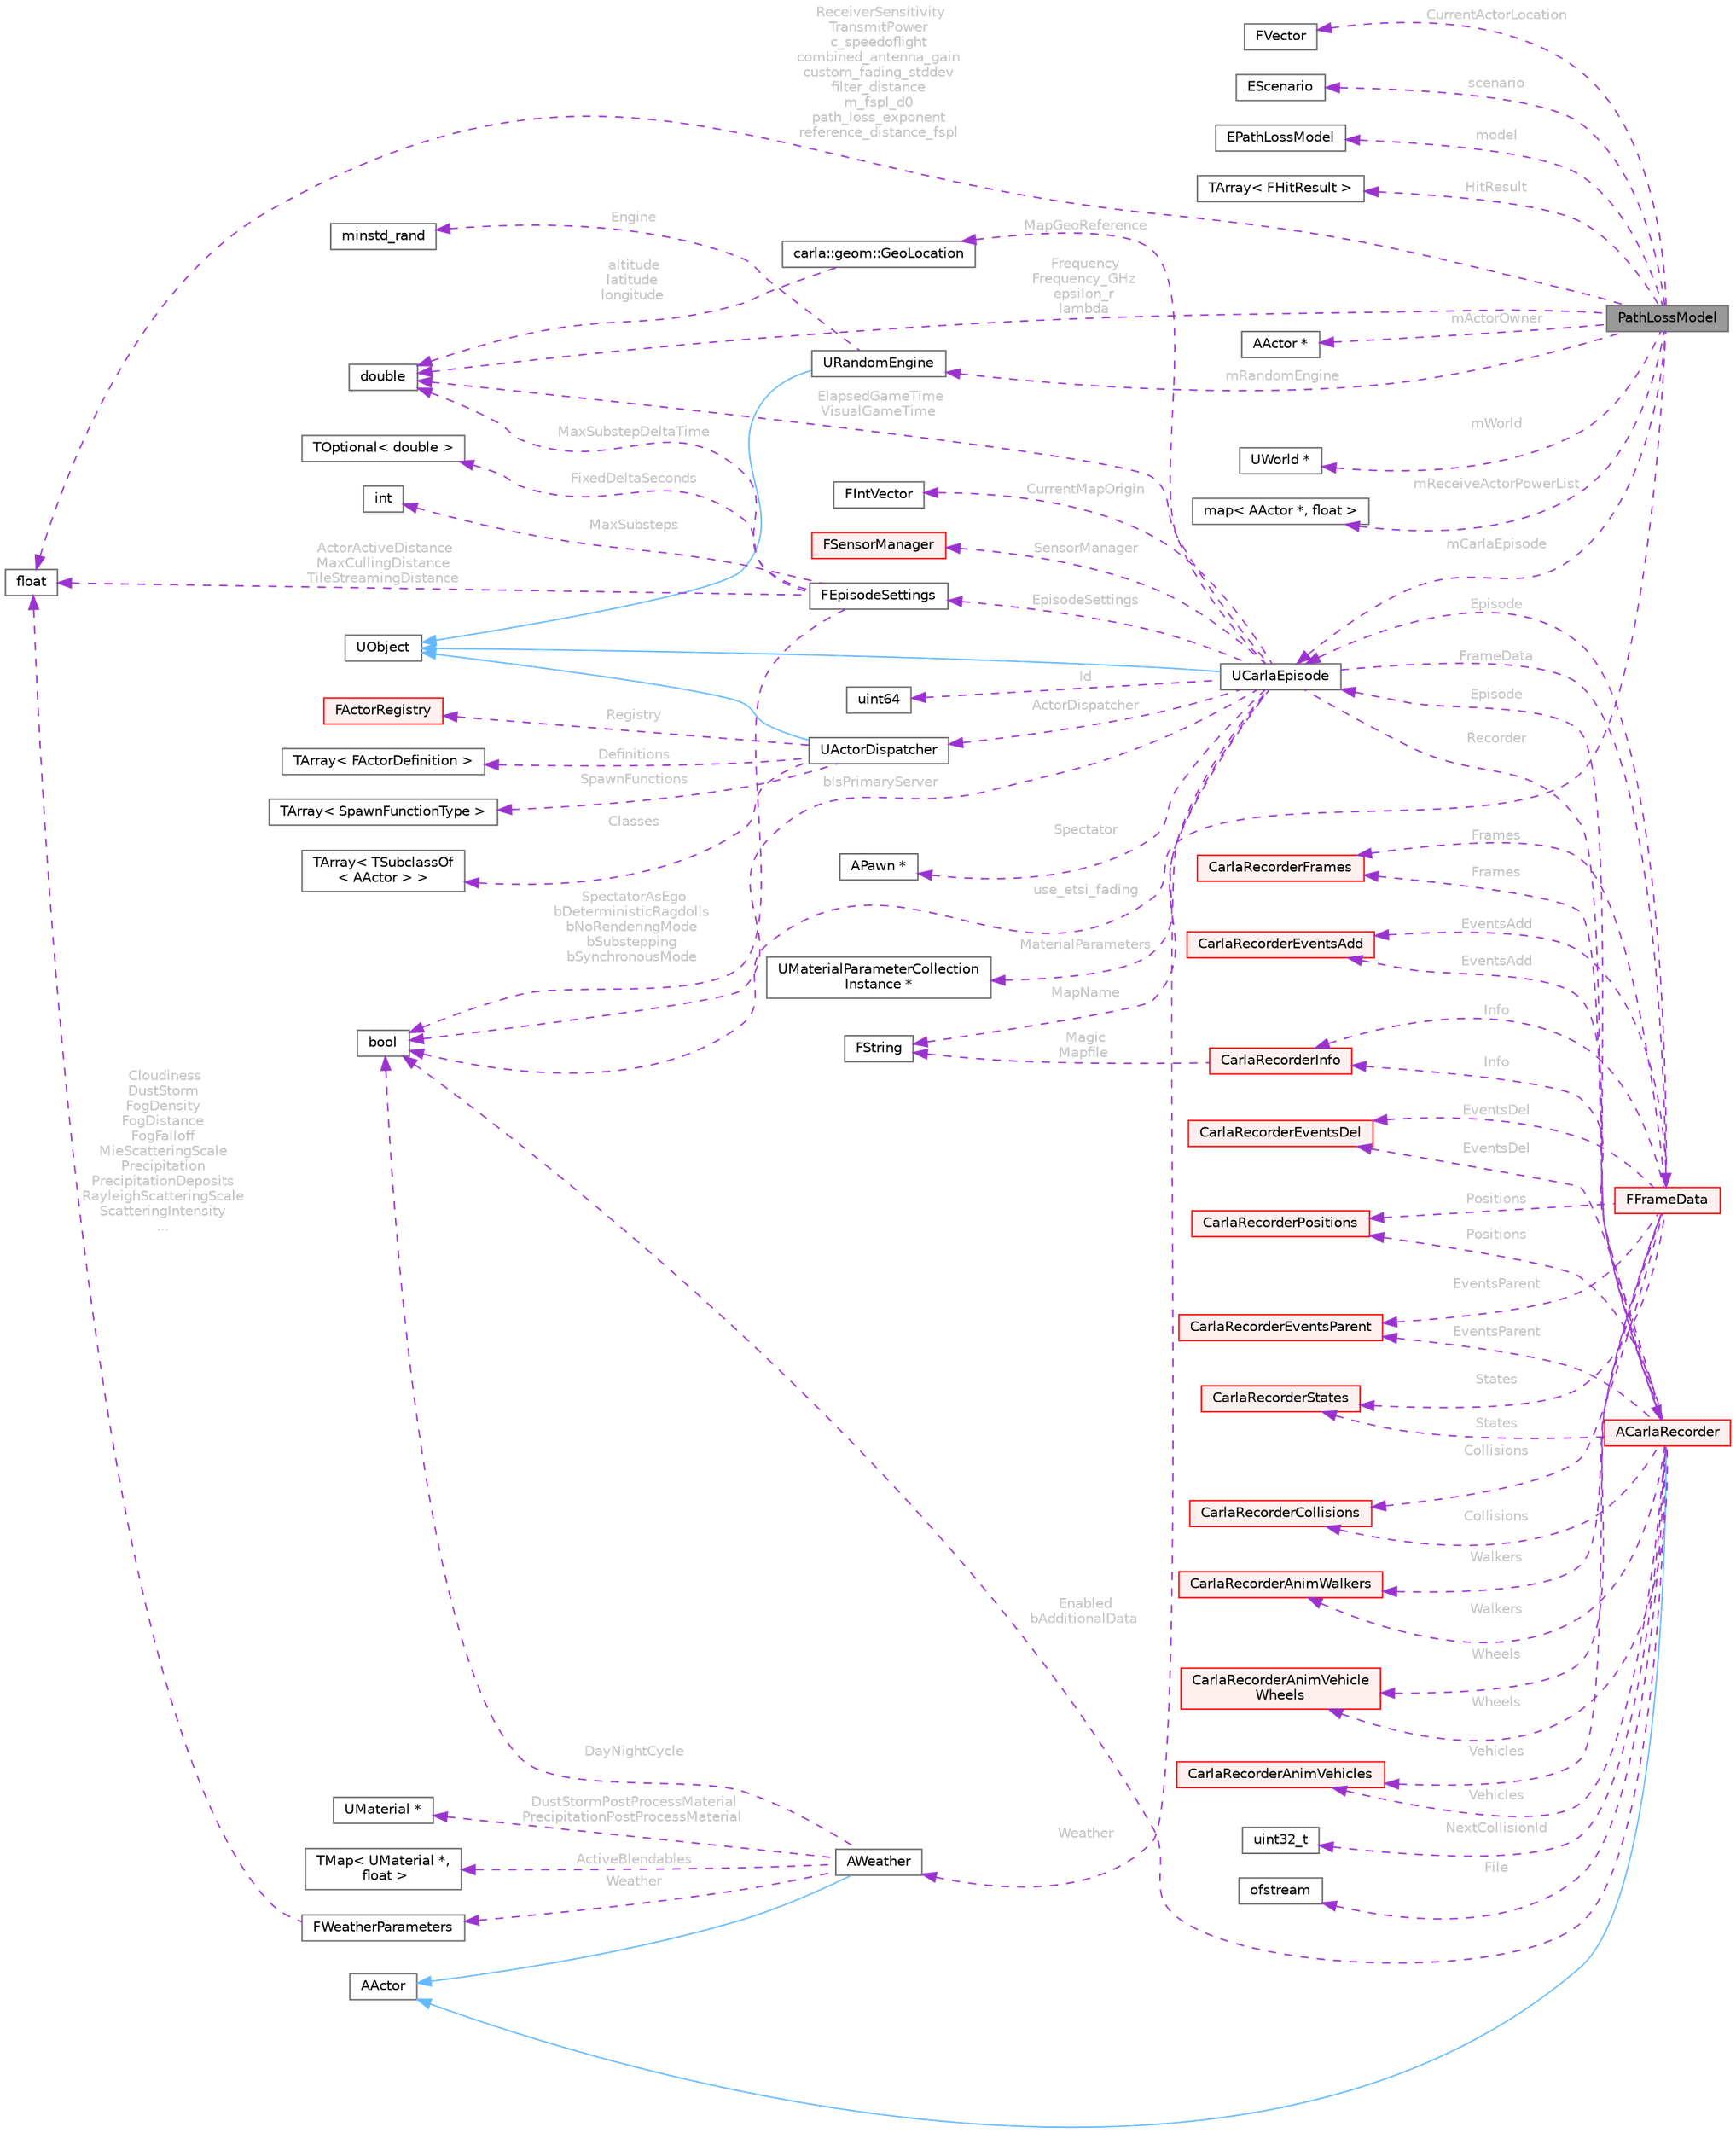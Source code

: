 digraph "PathLossModel"
{
 // INTERACTIVE_SVG=YES
 // LATEX_PDF_SIZE
  bgcolor="transparent";
  edge [fontname=Helvetica,fontsize=10,labelfontname=Helvetica,labelfontsize=10];
  node [fontname=Helvetica,fontsize=10,shape=box,height=0.2,width=0.4];
  rankdir="LR";
  Node1 [id="Node000001",label="PathLossModel",height=0.2,width=0.4,color="gray40", fillcolor="grey60", style="filled", fontcolor="black",tooltip=" "];
  Node2 -> Node1 [id="edge1_Node000001_Node000002",dir="back",color="darkorchid3",style="dashed",tooltip=" ",label=" mActorOwner",fontcolor="grey" ];
  Node2 [id="Node000002",label="AActor *",height=0.2,width=0.4,color="gray40", fillcolor="white", style="filled",tooltip=" "];
  Node3 -> Node1 [id="edge2_Node000001_Node000003",dir="back",color="darkorchid3",style="dashed",tooltip=" ",label=" mCarlaEpisode",fontcolor="grey" ];
  Node3 [id="Node000003",label="UCarlaEpisode",height=0.2,width=0.4,color="gray40", fillcolor="white", style="filled",URL="$dc/d84/classUCarlaEpisode.html",tooltip="A simulation episode."];
  Node4 -> Node3 [id="edge3_Node000003_Node000004",dir="back",color="steelblue1",style="solid",tooltip=" "];
  Node4 [id="Node000004",label="UObject",height=0.2,width=0.4,color="gray40", fillcolor="white", style="filled",URL="$df/def/classUObject.html",tooltip=" "];
  Node5 -> Node3 [id="edge4_Node000003_Node000005",dir="back",color="darkorchid3",style="dashed",tooltip=" ",label=" bIsPrimaryServer",fontcolor="grey" ];
  Node5 [id="Node000005",label="bool",height=0.2,width=0.4,color="gray40", fillcolor="white", style="filled",tooltip=" "];
  Node6 -> Node3 [id="edge5_Node000003_Node000006",dir="back",color="darkorchid3",style="dashed",tooltip=" ",label=" Id",fontcolor="grey" ];
  Node6 [id="Node000006",label="uint64",height=0.2,width=0.4,color="gray40", fillcolor="white", style="filled",tooltip=" "];
  Node7 -> Node3 [id="edge6_Node000003_Node000007",dir="back",color="darkorchid3",style="dashed",tooltip=" ",label=" ElapsedGameTime\nVisualGameTime",fontcolor="grey" ];
  Node7 [id="Node000007",label="double",height=0.2,width=0.4,color="gray40", fillcolor="white", style="filled",tooltip=" "];
  Node8 -> Node3 [id="edge7_Node000003_Node000008",dir="back",color="darkorchid3",style="dashed",tooltip=" ",label=" MapName",fontcolor="grey" ];
  Node8 [id="Node000008",label="FString",height=0.2,width=0.4,color="gray40", fillcolor="white", style="filled",tooltip=" "];
  Node9 -> Node3 [id="edge8_Node000003_Node000009",dir="back",color="darkorchid3",style="dashed",tooltip=" ",label=" EpisodeSettings",fontcolor="grey" ];
  Node9 [id="Node000009",label="FEpisodeSettings",height=0.2,width=0.4,color="gray40", fillcolor="white", style="filled",URL="$da/d6e/structFEpisodeSettings.html",tooltip=" "];
  Node5 -> Node9 [id="edge9_Node000009_Node000005",dir="back",color="darkorchid3",style="dashed",tooltip=" ",label=" SpectatorAsEgo\nbDeterministicRagdolls\nbNoRenderingMode\nbSubstepping\nbSynchronousMode",fontcolor="grey" ];
  Node10 -> Node9 [id="edge10_Node000009_Node000010",dir="back",color="darkorchid3",style="dashed",tooltip=" ",label=" FixedDeltaSeconds",fontcolor="grey" ];
  Node10 [id="Node000010",label="TOptional\< double \>",height=0.2,width=0.4,color="gray40", fillcolor="white", style="filled",tooltip=" "];
  Node7 -> Node9 [id="edge11_Node000009_Node000007",dir="back",color="darkorchid3",style="dashed",tooltip=" ",label=" MaxSubstepDeltaTime",fontcolor="grey" ];
  Node11 -> Node9 [id="edge12_Node000009_Node000011",dir="back",color="darkorchid3",style="dashed",tooltip=" ",label=" MaxSubsteps",fontcolor="grey" ];
  Node11 [id="Node000011",label="int",height=0.2,width=0.4,color="gray40", fillcolor="white", style="filled",tooltip=" "];
  Node12 -> Node9 [id="edge13_Node000009_Node000012",dir="back",color="darkorchid3",style="dashed",tooltip=" ",label=" ActorActiveDistance\nMaxCullingDistance\nTileStreamingDistance",fontcolor="grey" ];
  Node12 [id="Node000012",label="float",height=0.2,width=0.4,color="gray40", fillcolor="white", style="filled",tooltip=" "];
  Node13 -> Node3 [id="edge14_Node000003_Node000013",dir="back",color="darkorchid3",style="dashed",tooltip=" ",label=" ActorDispatcher",fontcolor="grey" ];
  Node13 [id="Node000013",label="UActorDispatcher",height=0.2,width=0.4,color="gray40", fillcolor="white", style="filled",URL="$d7/d90/classUActorDispatcher.html",tooltip="Object in charge of binding ActorDefinitions to spawn functions, as well as keeping the registry of a..."];
  Node4 -> Node13 [id="edge15_Node000013_Node000004",dir="back",color="steelblue1",style="solid",tooltip=" "];
  Node14 -> Node13 [id="edge16_Node000013_Node000014",dir="back",color="darkorchid3",style="dashed",tooltip=" ",label=" Definitions",fontcolor="grey" ];
  Node14 [id="Node000014",label="TArray\< FActorDefinition \>",height=0.2,width=0.4,color="gray40", fillcolor="white", style="filled",tooltip=" "];
  Node15 -> Node13 [id="edge17_Node000013_Node000015",dir="back",color="darkorchid3",style="dashed",tooltip=" ",label=" SpawnFunctions",fontcolor="grey" ];
  Node15 [id="Node000015",label="TArray\< SpawnFunctionType \>",height=0.2,width=0.4,color="gray40", fillcolor="white", style="filled",tooltip=" "];
  Node16 -> Node13 [id="edge18_Node000013_Node000016",dir="back",color="darkorchid3",style="dashed",tooltip=" ",label=" Classes",fontcolor="grey" ];
  Node16 [id="Node000016",label="TArray\< TSubclassOf\l\< AActor \> \>",height=0.2,width=0.4,color="gray40", fillcolor="white", style="filled",tooltip=" "];
  Node17 -> Node13 [id="edge19_Node000013_Node000017",dir="back",color="darkorchid3",style="dashed",tooltip=" ",label=" Registry",fontcolor="grey" ];
  Node17 [id="Node000017",label="FActorRegistry",height=0.2,width=0.4,color="red", fillcolor="#FFF0F0", style="filled",URL="$df/db5/classFActorRegistry.html",tooltip="A registry of all the Carla actors."];
  Node22 -> Node3 [id="edge20_Node000003_Node000022",dir="back",color="darkorchid3",style="dashed",tooltip=" ",label=" Spectator",fontcolor="grey" ];
  Node22 [id="Node000022",label="APawn *",height=0.2,width=0.4,color="gray40", fillcolor="white", style="filled",tooltip=" "];
  Node23 -> Node3 [id="edge21_Node000003_Node000023",dir="back",color="darkorchid3",style="dashed",tooltip=" ",label=" Weather",fontcolor="grey" ];
  Node23 [id="Node000023",label="AWeather",height=0.2,width=0.4,color="gray40", fillcolor="white", style="filled",URL="$de/d75/classAWeather.html",tooltip=" "];
  Node24 -> Node23 [id="edge22_Node000023_Node000024",dir="back",color="steelblue1",style="solid",tooltip=" "];
  Node24 [id="Node000024",label="AActor",height=0.2,width=0.4,color="gray40", fillcolor="white", style="filled",URL="$d1/da4/classAActor.html",tooltip=" "];
  Node25 -> Node23 [id="edge23_Node000023_Node000025",dir="back",color="darkorchid3",style="dashed",tooltip=" ",label=" Weather",fontcolor="grey" ];
  Node25 [id="Node000025",label="FWeatherParameters",height=0.2,width=0.4,color="gray40", fillcolor="white", style="filled",URL="$dd/d9b/structFWeatherParameters.html",tooltip=" "];
  Node12 -> Node25 [id="edge24_Node000025_Node000012",dir="back",color="darkorchid3",style="dashed",tooltip=" ",label=" Cloudiness\nDustStorm\nFogDensity\nFogDistance\nFogFalloff\nMieScatteringScale\nPrecipitation\nPrecipitationDeposits\nRayleighScatteringScale\nScatteringIntensity\n...",fontcolor="grey" ];
  Node26 -> Node23 [id="edge25_Node000023_Node000026",dir="back",color="darkorchid3",style="dashed",tooltip=" ",label=" DustStormPostProcessMaterial\nPrecipitationPostProcessMaterial",fontcolor="grey" ];
  Node26 [id="Node000026",label="UMaterial *",height=0.2,width=0.4,color="gray40", fillcolor="white", style="filled",tooltip=" "];
  Node27 -> Node23 [id="edge26_Node000023_Node000027",dir="back",color="darkorchid3",style="dashed",tooltip=" ",label=" ActiveBlendables",fontcolor="grey" ];
  Node27 [id="Node000027",label="TMap\< UMaterial *,\l float \>",height=0.2,width=0.4,color="gray40", fillcolor="white", style="filled",tooltip=" "];
  Node5 -> Node23 [id="edge27_Node000023_Node000005",dir="back",color="darkorchid3",style="dashed",tooltip=" ",label=" DayNightCycle",fontcolor="grey" ];
  Node28 -> Node3 [id="edge28_Node000003_Node000028",dir="back",color="darkorchid3",style="dashed",tooltip=" ",label=" MaterialParameters",fontcolor="grey" ];
  Node28 [id="Node000028",label="UMaterialParameterCollection\lInstance *",height=0.2,width=0.4,color="gray40", fillcolor="white", style="filled",tooltip=" "];
  Node29 -> Node3 [id="edge29_Node000003_Node000029",dir="back",color="darkorchid3",style="dashed",tooltip=" ",label=" Recorder",fontcolor="grey" ];
  Node29 [id="Node000029",label="ACarlaRecorder",height=0.2,width=0.4,color="red", fillcolor="#FFF0F0", style="filled",URL="$dd/db9/classACarlaRecorder.html",tooltip="Recorder for the simulation"];
  Node24 -> Node29 [id="edge30_Node000029_Node000024",dir="back",color="steelblue1",style="solid",tooltip=" "];
  Node5 -> Node29 [id="edge31_Node000029_Node000005",dir="back",color="darkorchid3",style="dashed",tooltip=" ",label=" Enabled\nbAdditionalData",fontcolor="grey" ];
  Node30 -> Node29 [id="edge32_Node000029_Node000030",dir="back",color="darkorchid3",style="dashed",tooltip=" ",label=" NextCollisionId",fontcolor="grey" ];
  Node30 [id="Node000030",label="uint32_t",height=0.2,width=0.4,color="gray40", fillcolor="white", style="filled",tooltip=" "];
  Node31 -> Node29 [id="edge33_Node000029_Node000031",dir="back",color="darkorchid3",style="dashed",tooltip=" ",label=" File",fontcolor="grey" ];
  Node31 [id="Node000031",label="ofstream",height=0.2,width=0.4,color="gray40", fillcolor="white", style="filled",tooltip=" "];
  Node3 -> Node29 [id="edge34_Node000029_Node000003",dir="back",color="darkorchid3",style="dashed",tooltip=" ",label=" Episode",fontcolor="grey" ];
  Node32 -> Node29 [id="edge35_Node000029_Node000032",dir="back",color="darkorchid3",style="dashed",tooltip=" ",label=" Info",fontcolor="grey" ];
  Node32 [id="Node000032",label="CarlaRecorderInfo",height=0.2,width=0.4,color="red", fillcolor="#FFF0F0", style="filled",URL="$da/dab/structCarlaRecorderInfo.html",tooltip=" "];
  Node8 -> Node32 [id="edge36_Node000032_Node000008",dir="back",color="darkorchid3",style="dashed",tooltip=" ",label=" Magic\nMapfile",fontcolor="grey" ];
  Node35 -> Node29 [id="edge37_Node000029_Node000035",dir="back",color="darkorchid3",style="dashed",tooltip=" ",label=" Frames",fontcolor="grey" ];
  Node35 [id="Node000035",label="CarlaRecorderFrames",height=0.2,width=0.4,color="red", fillcolor="#FFF0F0", style="filled",URL="$d6/d4d/classCarlaRecorderFrames.html",tooltip=" "];
  Node39 -> Node29 [id="edge38_Node000029_Node000039",dir="back",color="darkorchid3",style="dashed",tooltip=" ",label=" EventsAdd",fontcolor="grey" ];
  Node39 [id="Node000039",label="CarlaRecorderEventsAdd",height=0.2,width=0.4,color="red", fillcolor="#FFF0F0", style="filled",URL="$dd/dd4/classCarlaRecorderEventsAdd.html",tooltip=" "];
  Node41 -> Node29 [id="edge39_Node000029_Node000041",dir="back",color="darkorchid3",style="dashed",tooltip=" ",label=" EventsDel",fontcolor="grey" ];
  Node41 [id="Node000041",label="CarlaRecorderEventsDel",height=0.2,width=0.4,color="red", fillcolor="#FFF0F0", style="filled",URL="$dd/d8e/classCarlaRecorderEventsDel.html",tooltip=" "];
  Node43 -> Node29 [id="edge40_Node000029_Node000043",dir="back",color="darkorchid3",style="dashed",tooltip=" ",label=" EventsParent",fontcolor="grey" ];
  Node43 [id="Node000043",label="CarlaRecorderEventsParent",height=0.2,width=0.4,color="red", fillcolor="#FFF0F0", style="filled",URL="$dd/d35/classCarlaRecorderEventsParent.html",tooltip=" "];
  Node45 -> Node29 [id="edge41_Node000029_Node000045",dir="back",color="darkorchid3",style="dashed",tooltip=" ",label=" Collisions",fontcolor="grey" ];
  Node45 [id="Node000045",label="CarlaRecorderCollisions",height=0.2,width=0.4,color="red", fillcolor="#FFF0F0", style="filled",URL="$da/d6e/classCarlaRecorderCollisions.html",tooltip=" "];
  Node47 -> Node29 [id="edge42_Node000029_Node000047",dir="back",color="darkorchid3",style="dashed",tooltip=" ",label=" Positions",fontcolor="grey" ];
  Node47 [id="Node000047",label="CarlaRecorderPositions",height=0.2,width=0.4,color="red", fillcolor="#FFF0F0", style="filled",URL="$da/df1/classCarlaRecorderPositions.html",tooltip=" "];
  Node49 -> Node29 [id="edge43_Node000029_Node000049",dir="back",color="darkorchid3",style="dashed",tooltip=" ",label=" States",fontcolor="grey" ];
  Node49 [id="Node000049",label="CarlaRecorderStates",height=0.2,width=0.4,color="red", fillcolor="#FFF0F0", style="filled",URL="$d2/da3/classCarlaRecorderStates.html",tooltip=" "];
  Node51 -> Node29 [id="edge44_Node000029_Node000051",dir="back",color="darkorchid3",style="dashed",tooltip=" ",label=" Vehicles",fontcolor="grey" ];
  Node51 [id="Node000051",label="CarlaRecorderAnimVehicles",height=0.2,width=0.4,color="red", fillcolor="#FFF0F0", style="filled",URL="$da/dd4/classCarlaRecorderAnimVehicles.html",tooltip=" "];
  Node53 -> Node29 [id="edge45_Node000029_Node000053",dir="back",color="darkorchid3",style="dashed",tooltip=" ",label=" Wheels",fontcolor="grey" ];
  Node53 [id="Node000053",label="CarlaRecorderAnimVehicle\lWheels",height=0.2,width=0.4,color="red", fillcolor="#FFF0F0", style="filled",URL="$d6/dd8/classCarlaRecorderAnimVehicleWheels.html",tooltip=" "];
  Node55 -> Node29 [id="edge46_Node000029_Node000055",dir="back",color="darkorchid3",style="dashed",tooltip=" ",label=" Walkers",fontcolor="grey" ];
  Node55 [id="Node000055",label="CarlaRecorderAnimWalkers",height=0.2,width=0.4,color="red", fillcolor="#FFF0F0", style="filled",URL="$de/d09/classCarlaRecorderAnimWalkers.html",tooltip=" "];
  Node119 -> Node3 [id="edge47_Node000003_Node000119",dir="back",color="darkorchid3",style="dashed",tooltip=" ",label=" MapGeoReference",fontcolor="grey" ];
  Node119 [id="Node000119",label="carla::geom::GeoLocation",height=0.2,width=0.4,color="gray40", fillcolor="white", style="filled",URL="$d3/df4/classcarla_1_1geom_1_1GeoLocation.html",tooltip=" "];
  Node7 -> Node119 [id="edge48_Node000119_Node000007",dir="back",color="darkorchid3",style="dashed",tooltip=" ",label=" altitude\nlatitude\nlongitude",fontcolor="grey" ];
  Node120 -> Node3 [id="edge49_Node000003_Node000120",dir="back",color="darkorchid3",style="dashed",tooltip=" ",label=" CurrentMapOrigin",fontcolor="grey" ];
  Node120 [id="Node000120",label="FIntVector",height=0.2,width=0.4,color="gray40", fillcolor="white", style="filled",tooltip=" "];
  Node121 -> Node3 [id="edge50_Node000003_Node000121",dir="back",color="darkorchid3",style="dashed",tooltip=" ",label=" FrameData",fontcolor="grey" ];
  Node121 [id="Node000121",label="FFrameData",height=0.2,width=0.4,color="red", fillcolor="#FFF0F0", style="filled",URL="$de/db4/classFFrameData.html",tooltip=" "];
  Node32 -> Node121 [id="edge51_Node000121_Node000032",dir="back",color="darkorchid3",style="dashed",tooltip=" ",label=" Info",fontcolor="grey" ];
  Node35 -> Node121 [id="edge52_Node000121_Node000035",dir="back",color="darkorchid3",style="dashed",tooltip=" ",label=" Frames",fontcolor="grey" ];
  Node39 -> Node121 [id="edge53_Node000121_Node000039",dir="back",color="darkorchid3",style="dashed",tooltip=" ",label=" EventsAdd",fontcolor="grey" ];
  Node41 -> Node121 [id="edge54_Node000121_Node000041",dir="back",color="darkorchid3",style="dashed",tooltip=" ",label=" EventsDel",fontcolor="grey" ];
  Node43 -> Node121 [id="edge55_Node000121_Node000043",dir="back",color="darkorchid3",style="dashed",tooltip=" ",label=" EventsParent",fontcolor="grey" ];
  Node45 -> Node121 [id="edge56_Node000121_Node000045",dir="back",color="darkorchid3",style="dashed",tooltip=" ",label=" Collisions",fontcolor="grey" ];
  Node47 -> Node121 [id="edge57_Node000121_Node000047",dir="back",color="darkorchid3",style="dashed",tooltip=" ",label=" Positions",fontcolor="grey" ];
  Node49 -> Node121 [id="edge58_Node000121_Node000049",dir="back",color="darkorchid3",style="dashed",tooltip=" ",label=" States",fontcolor="grey" ];
  Node51 -> Node121 [id="edge59_Node000121_Node000051",dir="back",color="darkorchid3",style="dashed",tooltip=" ",label=" Vehicles",fontcolor="grey" ];
  Node53 -> Node121 [id="edge60_Node000121_Node000053",dir="back",color="darkorchid3",style="dashed",tooltip=" ",label=" Wheels",fontcolor="grey" ];
  Node55 -> Node121 [id="edge61_Node000121_Node000055",dir="back",color="darkorchid3",style="dashed",tooltip=" ",label=" Walkers",fontcolor="grey" ];
  Node3 -> Node121 [id="edge62_Node000121_Node000003",dir="back",color="darkorchid3",style="dashed",tooltip=" ",label=" Episode",fontcolor="grey" ];
  Node123 -> Node3 [id="edge63_Node000003_Node000123",dir="back",color="darkorchid3",style="dashed",tooltip=" ",label=" SensorManager",fontcolor="grey" ];
  Node123 [id="Node000123",label="FSensorManager",height=0.2,width=0.4,color="red", fillcolor="#FFF0F0", style="filled",URL="$d1/de4/classFSensorManager.html",tooltip=" "];
  Node125 -> Node1 [id="edge64_Node000001_Node000125",dir="back",color="darkorchid3",style="dashed",tooltip=" ",label=" mWorld",fontcolor="grey" ];
  Node125 [id="Node000125",label="UWorld *",height=0.2,width=0.4,color="gray40", fillcolor="white", style="filled",tooltip=" "];
  Node126 -> Node1 [id="edge65_Node000001_Node000126",dir="back",color="darkorchid3",style="dashed",tooltip=" ",label=" mRandomEngine",fontcolor="grey" ];
  Node126 [id="Node000126",label="URandomEngine",height=0.2,width=0.4,color="gray40", fillcolor="white", style="filled",URL="$d2/d4b/classURandomEngine.html",tooltip=" "];
  Node4 -> Node126 [id="edge66_Node000126_Node000004",dir="back",color="steelblue1",style="solid",tooltip=" "];
  Node127 -> Node126 [id="edge67_Node000126_Node000127",dir="back",color="darkorchid3",style="dashed",tooltip=" ",label=" Engine",fontcolor="grey" ];
  Node127 [id="Node000127",label="minstd_rand",height=0.2,width=0.4,color="gray40", fillcolor="white", style="filled",tooltip=" "];
  Node128 -> Node1 [id="edge68_Node000001_Node000128",dir="back",color="darkorchid3",style="dashed",tooltip=" ",label=" mReceiveActorPowerList",fontcolor="grey" ];
  Node128 [id="Node000128",label="map\< AActor *, float \>",height=0.2,width=0.4,color="gray40", fillcolor="white", style="filled",tooltip=" "];
  Node92 -> Node1 [id="edge69_Node000001_Node000092",dir="back",color="darkorchid3",style="dashed",tooltip=" ",label=" CurrentActorLocation",fontcolor="grey" ];
  Node92 [id="Node000092",label="FVector",height=0.2,width=0.4,color="gray40", fillcolor="white", style="filled",tooltip=" "];
  Node12 -> Node1 [id="edge70_Node000001_Node000012",dir="back",color="darkorchid3",style="dashed",tooltip=" ",label=" ReceiverSensitivity\nTransmitPower\nc_speedoflight\ncombined_antenna_gain\ncustom_fading_stddev\nfilter_distance\nm_fspl_d0\npath_loss_exponent\nreference_distance_fspl",fontcolor="grey" ];
  Node7 -> Node1 [id="edge71_Node000001_Node000007",dir="back",color="darkorchid3",style="dashed",tooltip=" ",label=" Frequency\nFrequency_GHz\nepsilon_r\nlambda",fontcolor="grey" ];
  Node129 -> Node1 [id="edge72_Node000001_Node000129",dir="back",color="darkorchid3",style="dashed",tooltip=" ",label=" scenario",fontcolor="grey" ];
  Node129 [id="Node000129",label="EScenario",height=0.2,width=0.4,color="gray40", fillcolor="white", style="filled",tooltip=" "];
  Node130 -> Node1 [id="edge73_Node000001_Node000130",dir="back",color="darkorchid3",style="dashed",tooltip=" ",label=" model",fontcolor="grey" ];
  Node130 [id="Node000130",label="EPathLossModel",height=0.2,width=0.4,color="gray40", fillcolor="white", style="filled",tooltip=" "];
  Node5 -> Node1 [id="edge74_Node000001_Node000005",dir="back",color="darkorchid3",style="dashed",tooltip=" ",label=" use_etsi_fading",fontcolor="grey" ];
  Node131 -> Node1 [id="edge75_Node000001_Node000131",dir="back",color="darkorchid3",style="dashed",tooltip=" ",label=" HitResult",fontcolor="grey" ];
  Node131 [id="Node000131",label="TArray\< FHitResult \>",height=0.2,width=0.4,color="gray40", fillcolor="white", style="filled",tooltip=" "];
}
